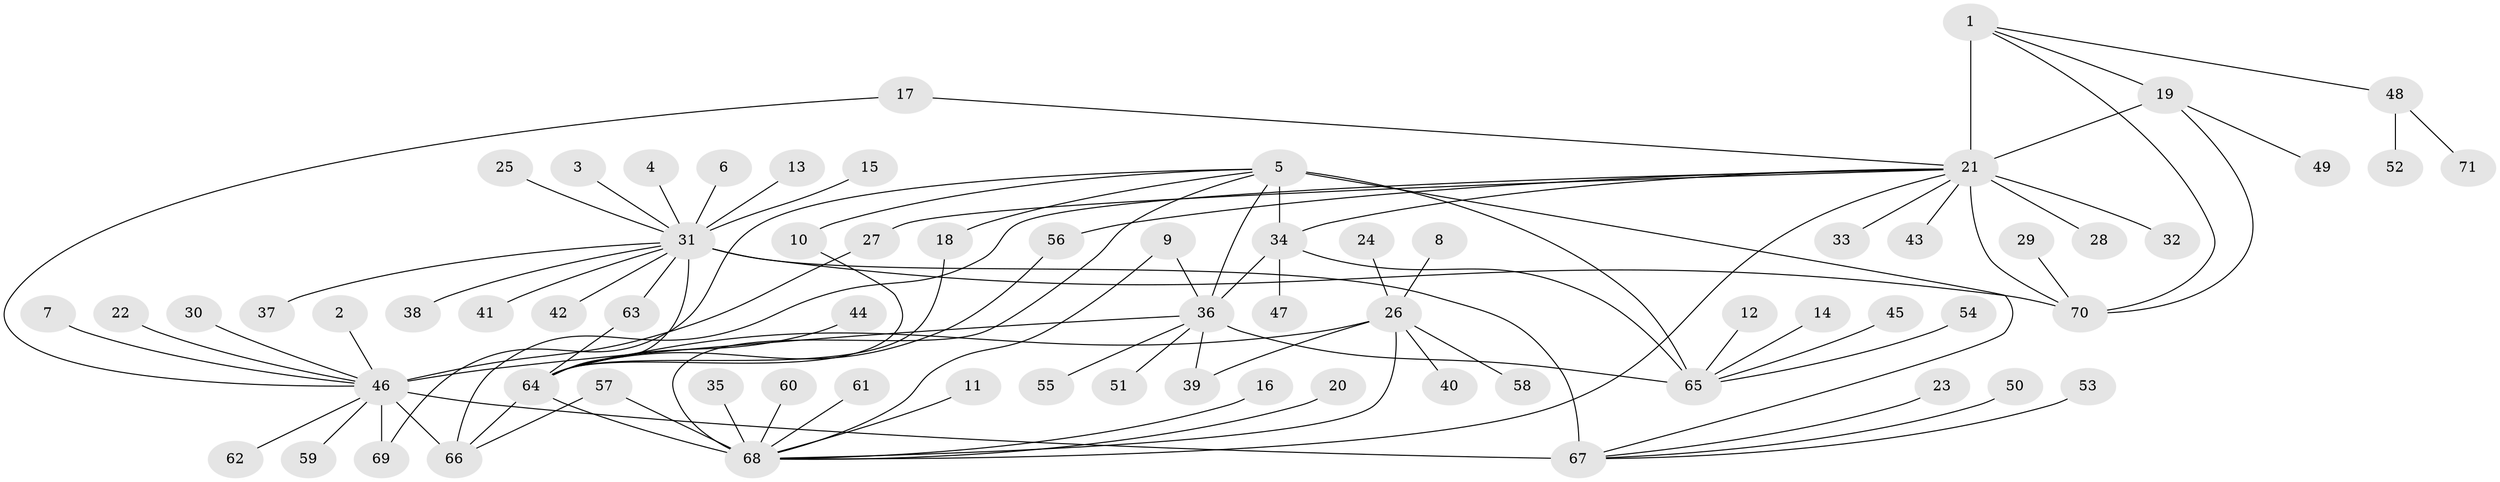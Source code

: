 // original degree distribution, {9: 0.0851063829787234, 12: 0.03546099290780142, 10: 0.028368794326241134, 7: 0.05673758865248227, 11: 0.014184397163120567, 6: 0.0070921985815602835, 13: 0.0070921985815602835, 8: 0.0070921985815602835, 14: 0.0070921985815602835, 1: 0.5815602836879432, 3: 0.028368794326241134, 2: 0.1347517730496454, 5: 0.0070921985815602835}
// Generated by graph-tools (version 1.1) at 2025/37/03/04/25 23:37:40]
// undirected, 71 vertices, 93 edges
graph export_dot {
  node [color=gray90,style=filled];
  1;
  2;
  3;
  4;
  5;
  6;
  7;
  8;
  9;
  10;
  11;
  12;
  13;
  14;
  15;
  16;
  17;
  18;
  19;
  20;
  21;
  22;
  23;
  24;
  25;
  26;
  27;
  28;
  29;
  30;
  31;
  32;
  33;
  34;
  35;
  36;
  37;
  38;
  39;
  40;
  41;
  42;
  43;
  44;
  45;
  46;
  47;
  48;
  49;
  50;
  51;
  52;
  53;
  54;
  55;
  56;
  57;
  58;
  59;
  60;
  61;
  62;
  63;
  64;
  65;
  66;
  67;
  68;
  69;
  70;
  71;
  1 -- 19 [weight=1.0];
  1 -- 21 [weight=4.0];
  1 -- 48 [weight=1.0];
  1 -- 70 [weight=1.0];
  2 -- 46 [weight=1.0];
  3 -- 31 [weight=1.0];
  4 -- 31 [weight=1.0];
  5 -- 10 [weight=1.0];
  5 -- 18 [weight=1.0];
  5 -- 34 [weight=6.0];
  5 -- 36 [weight=3.0];
  5 -- 65 [weight=3.0];
  5 -- 67 [weight=1.0];
  5 -- 68 [weight=1.0];
  5 -- 69 [weight=1.0];
  6 -- 31 [weight=1.0];
  7 -- 46 [weight=1.0];
  8 -- 26 [weight=1.0];
  9 -- 36 [weight=1.0];
  9 -- 68 [weight=1.0];
  10 -- 64 [weight=1.0];
  11 -- 68 [weight=1.0];
  12 -- 65 [weight=1.0];
  13 -- 31 [weight=1.0];
  14 -- 65 [weight=1.0];
  15 -- 31 [weight=1.0];
  16 -- 68 [weight=1.0];
  17 -- 21 [weight=1.0];
  17 -- 46 [weight=1.0];
  18 -- 64 [weight=1.0];
  19 -- 21 [weight=4.0];
  19 -- 49 [weight=1.0];
  19 -- 70 [weight=1.0];
  20 -- 68 [weight=1.0];
  21 -- 27 [weight=1.0];
  21 -- 28 [weight=1.0];
  21 -- 32 [weight=1.0];
  21 -- 33 [weight=1.0];
  21 -- 34 [weight=1.0];
  21 -- 43 [weight=1.0];
  21 -- 56 [weight=1.0];
  21 -- 66 [weight=1.0];
  21 -- 68 [weight=1.0];
  21 -- 70 [weight=4.0];
  22 -- 46 [weight=1.0];
  23 -- 67 [weight=1.0];
  24 -- 26 [weight=1.0];
  25 -- 31 [weight=1.0];
  26 -- 39 [weight=1.0];
  26 -- 40 [weight=1.0];
  26 -- 58 [weight=1.0];
  26 -- 64 [weight=2.0];
  26 -- 68 [weight=4.0];
  27 -- 46 [weight=1.0];
  29 -- 70 [weight=1.0];
  30 -- 46 [weight=1.0];
  31 -- 37 [weight=1.0];
  31 -- 38 [weight=1.0];
  31 -- 41 [weight=1.0];
  31 -- 42 [weight=1.0];
  31 -- 63 [weight=1.0];
  31 -- 64 [weight=1.0];
  31 -- 67 [weight=10.0];
  31 -- 70 [weight=1.0];
  34 -- 36 [weight=2.0];
  34 -- 47 [weight=1.0];
  34 -- 65 [weight=2.0];
  35 -- 68 [weight=1.0];
  36 -- 39 [weight=1.0];
  36 -- 46 [weight=1.0];
  36 -- 51 [weight=1.0];
  36 -- 55 [weight=1.0];
  36 -- 65 [weight=1.0];
  44 -- 64 [weight=1.0];
  45 -- 65 [weight=1.0];
  46 -- 59 [weight=1.0];
  46 -- 62 [weight=1.0];
  46 -- 66 [weight=6.0];
  46 -- 67 [weight=1.0];
  46 -- 69 [weight=1.0];
  48 -- 52 [weight=1.0];
  48 -- 71 [weight=1.0];
  50 -- 67 [weight=1.0];
  53 -- 67 [weight=1.0];
  54 -- 65 [weight=1.0];
  56 -- 64 [weight=1.0];
  57 -- 66 [weight=1.0];
  57 -- 68 [weight=1.0];
  60 -- 68 [weight=1.0];
  61 -- 68 [weight=1.0];
  63 -- 64 [weight=2.0];
  64 -- 66 [weight=1.0];
  64 -- 68 [weight=8.0];
}
